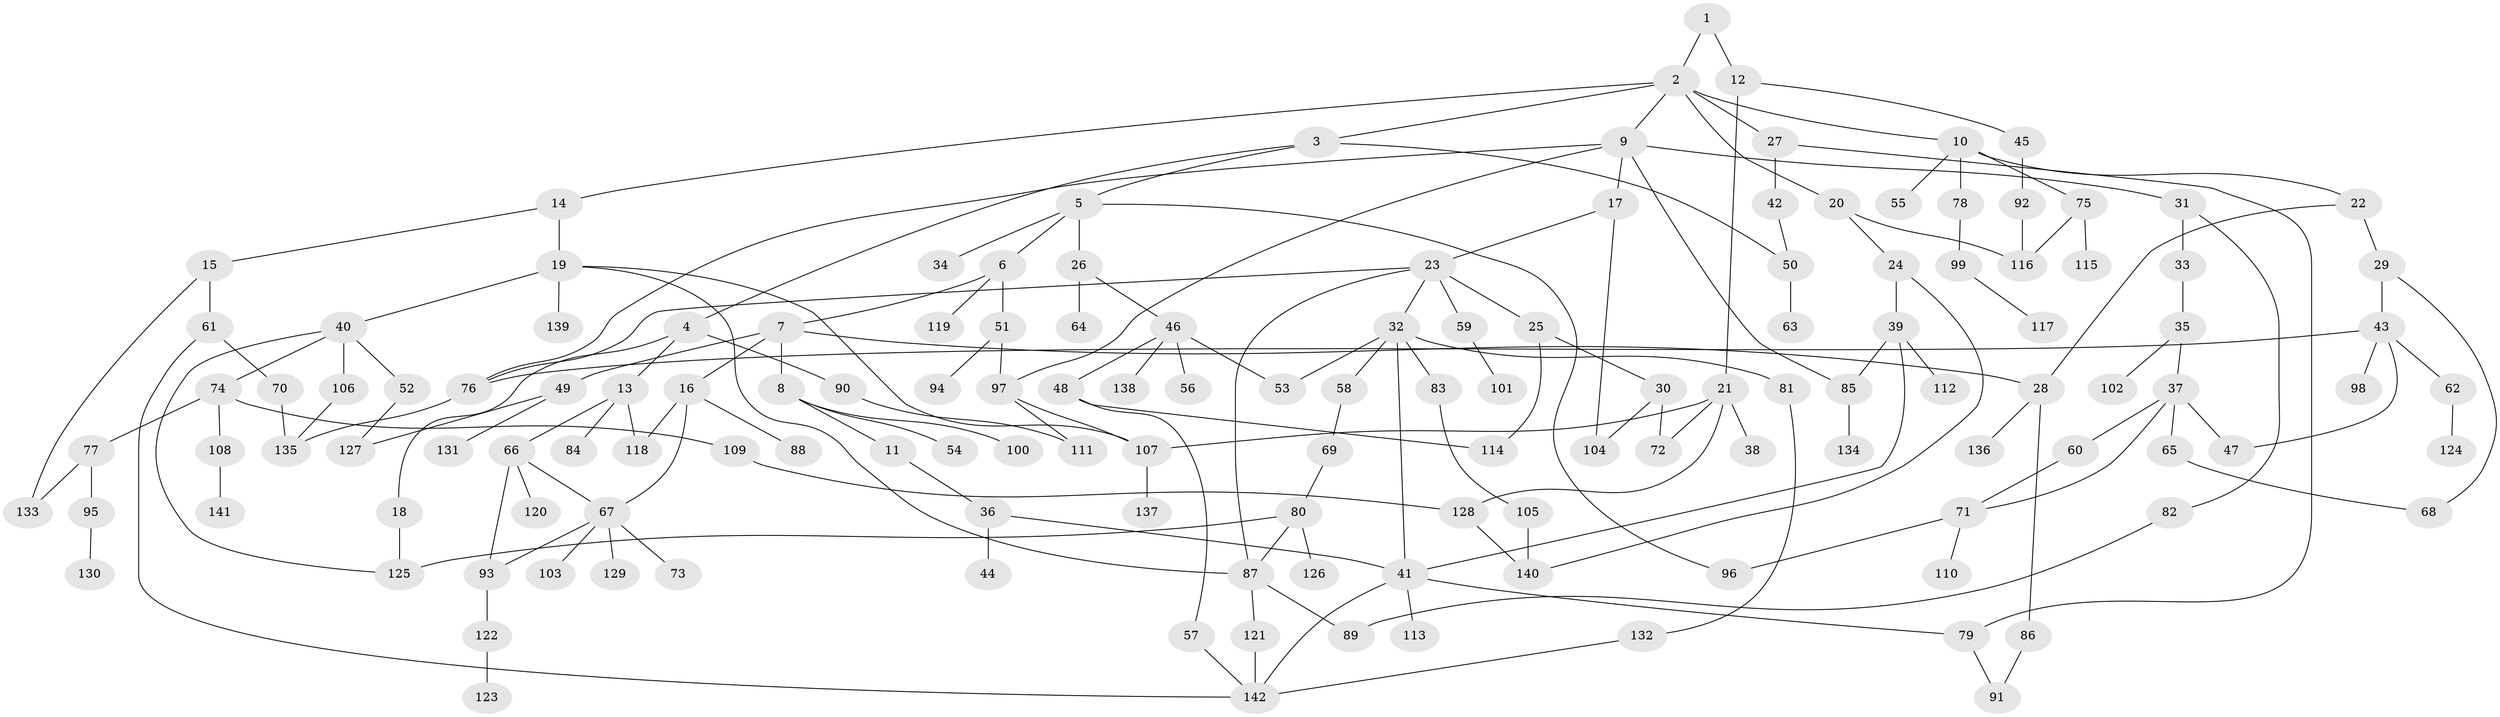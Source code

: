 // coarse degree distribution, {3: 0.2391304347826087, 8: 0.021739130434782608, 4: 0.10869565217391304, 7: 0.03260869565217391, 5: 0.08695652173913043, 6: 0.03260869565217391, 2: 0.22826086956521738, 1: 0.25}
// Generated by graph-tools (version 1.1) at 2025/23/03/03/25 07:23:34]
// undirected, 142 vertices, 183 edges
graph export_dot {
graph [start="1"]
  node [color=gray90,style=filled];
  1;
  2;
  3;
  4;
  5;
  6;
  7;
  8;
  9;
  10;
  11;
  12;
  13;
  14;
  15;
  16;
  17;
  18;
  19;
  20;
  21;
  22;
  23;
  24;
  25;
  26;
  27;
  28;
  29;
  30;
  31;
  32;
  33;
  34;
  35;
  36;
  37;
  38;
  39;
  40;
  41;
  42;
  43;
  44;
  45;
  46;
  47;
  48;
  49;
  50;
  51;
  52;
  53;
  54;
  55;
  56;
  57;
  58;
  59;
  60;
  61;
  62;
  63;
  64;
  65;
  66;
  67;
  68;
  69;
  70;
  71;
  72;
  73;
  74;
  75;
  76;
  77;
  78;
  79;
  80;
  81;
  82;
  83;
  84;
  85;
  86;
  87;
  88;
  89;
  90;
  91;
  92;
  93;
  94;
  95;
  96;
  97;
  98;
  99;
  100;
  101;
  102;
  103;
  104;
  105;
  106;
  107;
  108;
  109;
  110;
  111;
  112;
  113;
  114;
  115;
  116;
  117;
  118;
  119;
  120;
  121;
  122;
  123;
  124;
  125;
  126;
  127;
  128;
  129;
  130;
  131;
  132;
  133;
  134;
  135;
  136;
  137;
  138;
  139;
  140;
  141;
  142;
  1 -- 2;
  1 -- 12;
  2 -- 3;
  2 -- 9;
  2 -- 10;
  2 -- 14;
  2 -- 20;
  2 -- 27;
  3 -- 4;
  3 -- 5;
  3 -- 50;
  4 -- 13;
  4 -- 18;
  4 -- 90;
  5 -- 6;
  5 -- 26;
  5 -- 34;
  5 -- 96;
  6 -- 7;
  6 -- 51;
  6 -- 119;
  7 -- 8;
  7 -- 16;
  7 -- 28;
  7 -- 49;
  8 -- 11;
  8 -- 54;
  8 -- 100;
  9 -- 17;
  9 -- 31;
  9 -- 76;
  9 -- 97;
  9 -- 85;
  10 -- 22;
  10 -- 55;
  10 -- 75;
  10 -- 78;
  11 -- 36;
  12 -- 21;
  12 -- 45;
  13 -- 66;
  13 -- 84;
  13 -- 118;
  14 -- 15;
  14 -- 19;
  15 -- 61;
  15 -- 133;
  16 -- 67;
  16 -- 88;
  16 -- 118;
  17 -- 23;
  17 -- 104;
  18 -- 125;
  19 -- 40;
  19 -- 107;
  19 -- 139;
  19 -- 87;
  20 -- 24;
  20 -- 116;
  21 -- 38;
  21 -- 72;
  21 -- 128;
  21 -- 107;
  22 -- 29;
  22 -- 28;
  23 -- 25;
  23 -- 32;
  23 -- 59;
  23 -- 87;
  23 -- 76;
  24 -- 39;
  24 -- 140;
  25 -- 30;
  25 -- 114;
  26 -- 46;
  26 -- 64;
  27 -- 42;
  27 -- 79;
  28 -- 86;
  28 -- 136;
  29 -- 43;
  29 -- 68;
  30 -- 104;
  30 -- 72;
  31 -- 33;
  31 -- 82;
  32 -- 41;
  32 -- 53;
  32 -- 58;
  32 -- 81;
  32 -- 83;
  33 -- 35;
  35 -- 37;
  35 -- 102;
  36 -- 44;
  36 -- 41;
  37 -- 47;
  37 -- 60;
  37 -- 65;
  37 -- 71;
  39 -- 85;
  39 -- 112;
  39 -- 41;
  40 -- 52;
  40 -- 74;
  40 -- 106;
  40 -- 125;
  41 -- 79;
  41 -- 113;
  41 -- 142;
  42 -- 50;
  43 -- 62;
  43 -- 98;
  43 -- 76;
  43 -- 47;
  45 -- 92;
  46 -- 48;
  46 -- 56;
  46 -- 138;
  46 -- 53;
  48 -- 57;
  48 -- 114;
  49 -- 131;
  49 -- 127;
  50 -- 63;
  51 -- 94;
  51 -- 97;
  52 -- 127;
  57 -- 142;
  58 -- 69;
  59 -- 101;
  60 -- 71;
  61 -- 70;
  61 -- 142;
  62 -- 124;
  65 -- 68;
  66 -- 120;
  66 -- 93;
  66 -- 67;
  67 -- 73;
  67 -- 93;
  67 -- 103;
  67 -- 129;
  69 -- 80;
  70 -- 135;
  71 -- 110;
  71 -- 96;
  74 -- 77;
  74 -- 108;
  74 -- 109;
  75 -- 115;
  75 -- 116;
  76 -- 135;
  77 -- 95;
  77 -- 133;
  78 -- 99;
  79 -- 91;
  80 -- 87;
  80 -- 125;
  80 -- 126;
  81 -- 132;
  82 -- 89;
  83 -- 105;
  85 -- 134;
  86 -- 91;
  87 -- 89;
  87 -- 121;
  90 -- 111;
  92 -- 116;
  93 -- 122;
  95 -- 130;
  97 -- 107;
  97 -- 111;
  99 -- 117;
  105 -- 140;
  106 -- 135;
  107 -- 137;
  108 -- 141;
  109 -- 128;
  121 -- 142;
  122 -- 123;
  128 -- 140;
  132 -- 142;
}
